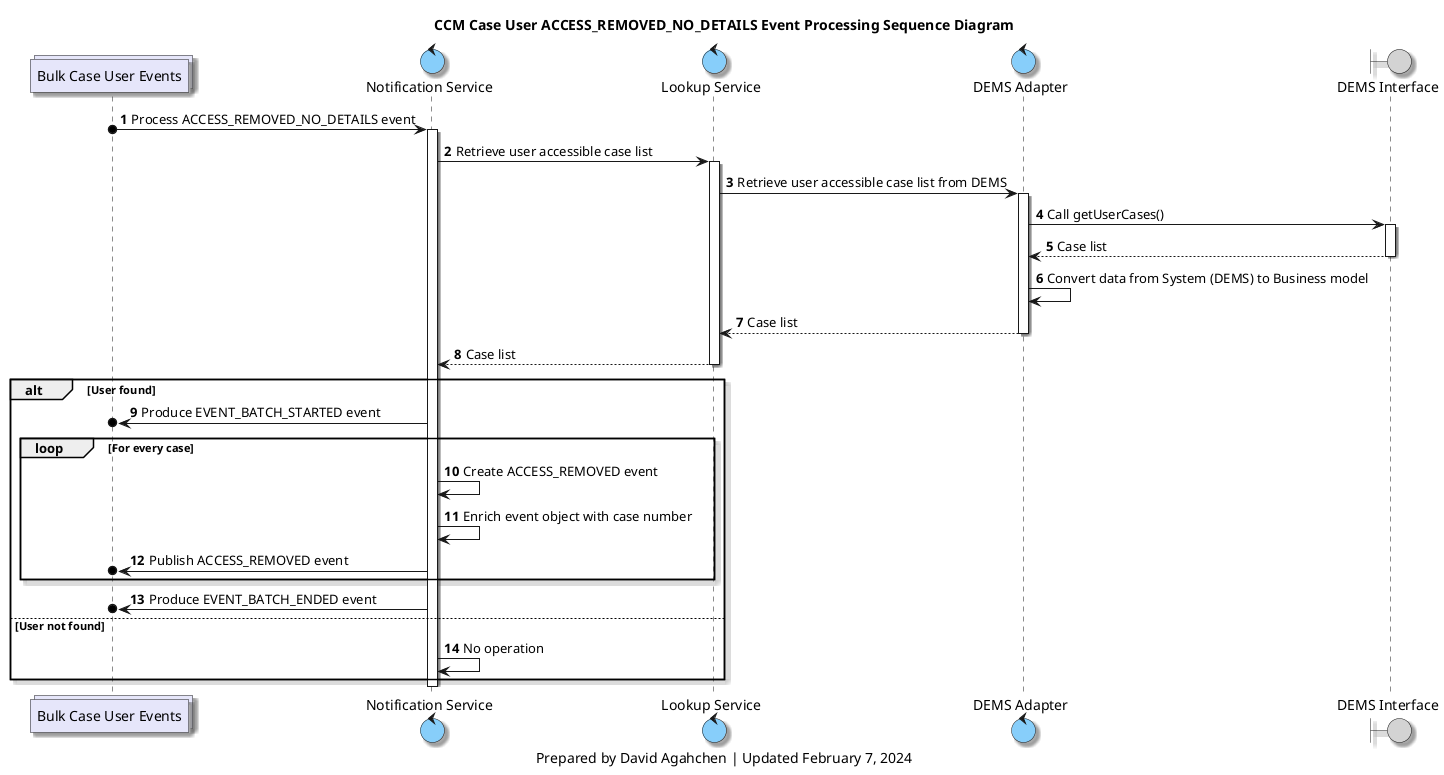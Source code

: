 @startuml
'hide footbox

skinparam Shadowing true
skinparam CollectionsBackgroundColor Lavender
skinparam ControlBackgroundColor LightSkyBlue
skinparam BoundaryBackgroundColor LightGrey

/' 
Available colours
https://plantuml-documentation.readthedocs.io/en/latest/formatting/color-names.html
'/

collections bulk_case_users_topic as "Bulk Case User Events"
control notification_service as "Notification Service"
control lookup_service as "Lookup Service"
control d_adapter as "DEMS Adapter"
boundary d_interface as "DEMS Interface"


title
CCM Case User ACCESS_REMOVED_NO_DETAILS Event Processing Sequence Diagram
end title

autonumber

bulk_case_users_topic o-> notification_service : Process ACCESS_REMOVED_NO_DETAILS event
activate notification_service

notification_service -> lookup_service: Retrieve user accessible case list
activate lookup_service
lookup_service -> d_adapter: Retrieve user accessible case list from DEMS

activate d_adapter
d_adapter -> d_interface: Call getUserCases()
activate d_interface
d_interface --> d_adapter: Case list
deactivate d_interface
d_adapter -> d_adapter: Convert data from System (DEMS) to Business model
d_adapter --> lookup_service: Case list
deactivate d_adapter

lookup_service --> notification_service: Case list
deactivate lookup_service

alt User found
    notification_service ->o bulk_case_users_topic: Produce EVENT_BATCH_STARTED event

    loop For every case
        notification_service -> notification_service: Create ACCESS_REMOVED event
        notification_service -> notification_service: Enrich event object with case number
        notification_service ->o bulk_case_users_topic: Publish ACCESS_REMOVED event
    end

    notification_service ->o bulk_case_users_topic: Produce EVENT_BATCH_ENDED event
else User not found
    notification_service -> notification_service: No operation
end

deactivate notification_service

caption
Prepared by David Agahchen | Updated February 7, 2024
end caption
@enduml